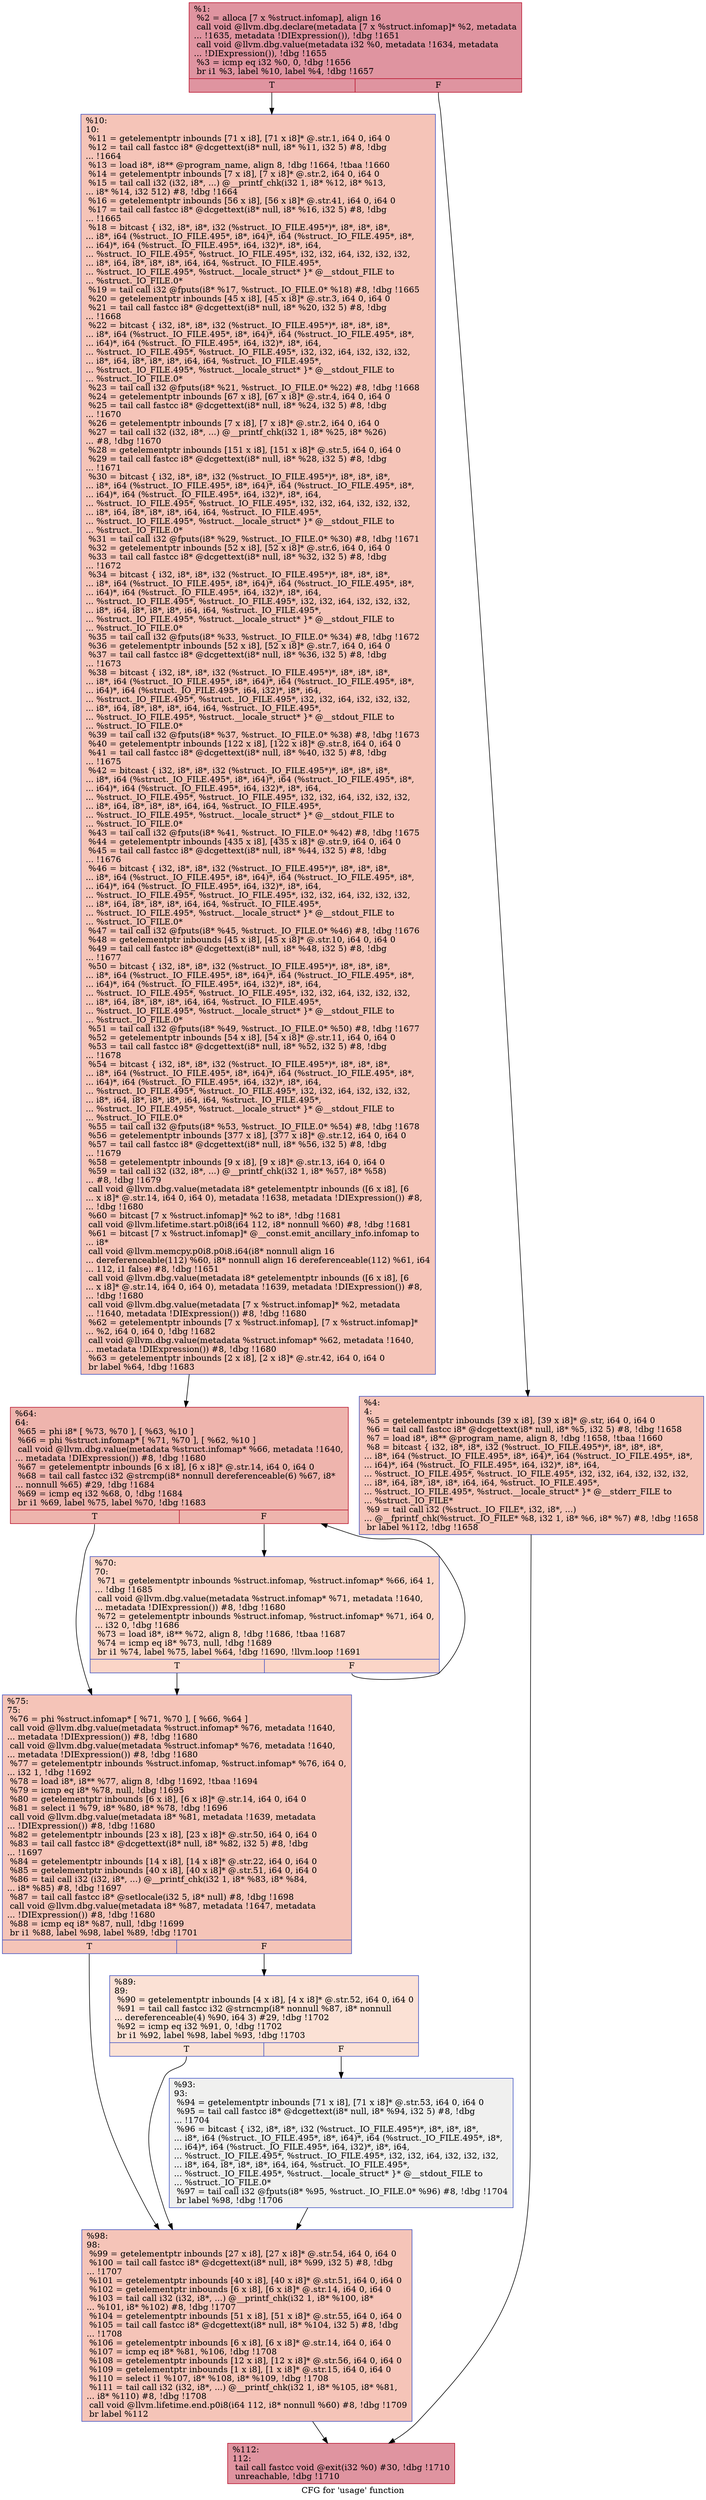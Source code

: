 digraph "CFG for 'usage' function" {
	label="CFG for 'usage' function";

	Node0x1476a30 [shape=record,color="#b70d28ff", style=filled, fillcolor="#b70d2870",label="{%1:\l  %2 = alloca [7 x %struct.infomap], align 16\l  call void @llvm.dbg.declare(metadata [7 x %struct.infomap]* %2, metadata\l... !1635, metadata !DIExpression()), !dbg !1651\l  call void @llvm.dbg.value(metadata i32 %0, metadata !1634, metadata\l... !DIExpression()), !dbg !1655\l  %3 = icmp eq i32 %0, 0, !dbg !1656\l  br i1 %3, label %10, label %4, !dbg !1657\l|{<s0>T|<s1>F}}"];
	Node0x1476a30:s0 -> Node0x14b5ee0;
	Node0x1476a30:s1 -> Node0x1476a80;
	Node0x1476a80 [shape=record,color="#3d50c3ff", style=filled, fillcolor="#e97a5f70",label="{%4:\l4:                                                \l  %5 = getelementptr inbounds [39 x i8], [39 x i8]* @.str, i64 0, i64 0\l  %6 = tail call fastcc i8* @dcgettext(i8* null, i8* %5, i32 5) #8, !dbg !1658\l  %7 = load i8*, i8** @program_name, align 8, !dbg !1658, !tbaa !1660\l  %8 = bitcast \{ i32, i8*, i8*, i32 (%struct._IO_FILE.495*)*, i8*, i8*, i8*,\l... i8*, i64 (%struct._IO_FILE.495*, i8*, i64)*, i64 (%struct._IO_FILE.495*, i8*,\l... i64)*, i64 (%struct._IO_FILE.495*, i64, i32)*, i8*, i64,\l... %struct._IO_FILE.495*, %struct._IO_FILE.495*, i32, i32, i64, i32, i32, i32,\l... i8*, i64, i8*, i8*, i8*, i64, i64, %struct._IO_FILE.495*,\l... %struct._IO_FILE.495*, %struct.__locale_struct* \}* @__stderr_FILE to\l... %struct._IO_FILE*\l  %9 = tail call i32 (%struct._IO_FILE*, i32, i8*, ...)\l... @__fprintf_chk(%struct._IO_FILE* %8, i32 1, i8* %6, i8* %7) #8, !dbg !1658\l  br label %112, !dbg !1658\l}"];
	Node0x1476a80 -> Node0x14b6110;
	Node0x14b5ee0 [shape=record,color="#3d50c3ff", style=filled, fillcolor="#e97a5f70",label="{%10:\l10:                                               \l  %11 = getelementptr inbounds [71 x i8], [71 x i8]* @.str.1, i64 0, i64 0\l  %12 = tail call fastcc i8* @dcgettext(i8* null, i8* %11, i32 5) #8, !dbg\l... !1664\l  %13 = load i8*, i8** @program_name, align 8, !dbg !1664, !tbaa !1660\l  %14 = getelementptr inbounds [7 x i8], [7 x i8]* @.str.2, i64 0, i64 0\l  %15 = tail call i32 (i32, i8*, ...) @__printf_chk(i32 1, i8* %12, i8* %13,\l... i8* %14, i32 512) #8, !dbg !1664\l  %16 = getelementptr inbounds [56 x i8], [56 x i8]* @.str.41, i64 0, i64 0\l  %17 = tail call fastcc i8* @dcgettext(i8* null, i8* %16, i32 5) #8, !dbg\l... !1665\l  %18 = bitcast \{ i32, i8*, i8*, i32 (%struct._IO_FILE.495*)*, i8*, i8*, i8*,\l... i8*, i64 (%struct._IO_FILE.495*, i8*, i64)*, i64 (%struct._IO_FILE.495*, i8*,\l... i64)*, i64 (%struct._IO_FILE.495*, i64, i32)*, i8*, i64,\l... %struct._IO_FILE.495*, %struct._IO_FILE.495*, i32, i32, i64, i32, i32, i32,\l... i8*, i64, i8*, i8*, i8*, i64, i64, %struct._IO_FILE.495*,\l... %struct._IO_FILE.495*, %struct.__locale_struct* \}* @__stdout_FILE to\l... %struct._IO_FILE.0*\l  %19 = tail call i32 @fputs(i8* %17, %struct._IO_FILE.0* %18) #8, !dbg !1665\l  %20 = getelementptr inbounds [45 x i8], [45 x i8]* @.str.3, i64 0, i64 0\l  %21 = tail call fastcc i8* @dcgettext(i8* null, i8* %20, i32 5) #8, !dbg\l... !1668\l  %22 = bitcast \{ i32, i8*, i8*, i32 (%struct._IO_FILE.495*)*, i8*, i8*, i8*,\l... i8*, i64 (%struct._IO_FILE.495*, i8*, i64)*, i64 (%struct._IO_FILE.495*, i8*,\l... i64)*, i64 (%struct._IO_FILE.495*, i64, i32)*, i8*, i64,\l... %struct._IO_FILE.495*, %struct._IO_FILE.495*, i32, i32, i64, i32, i32, i32,\l... i8*, i64, i8*, i8*, i8*, i64, i64, %struct._IO_FILE.495*,\l... %struct._IO_FILE.495*, %struct.__locale_struct* \}* @__stdout_FILE to\l... %struct._IO_FILE.0*\l  %23 = tail call i32 @fputs(i8* %21, %struct._IO_FILE.0* %22) #8, !dbg !1668\l  %24 = getelementptr inbounds [67 x i8], [67 x i8]* @.str.4, i64 0, i64 0\l  %25 = tail call fastcc i8* @dcgettext(i8* null, i8* %24, i32 5) #8, !dbg\l... !1670\l  %26 = getelementptr inbounds [7 x i8], [7 x i8]* @.str.2, i64 0, i64 0\l  %27 = tail call i32 (i32, i8*, ...) @__printf_chk(i32 1, i8* %25, i8* %26)\l... #8, !dbg !1670\l  %28 = getelementptr inbounds [151 x i8], [151 x i8]* @.str.5, i64 0, i64 0\l  %29 = tail call fastcc i8* @dcgettext(i8* null, i8* %28, i32 5) #8, !dbg\l... !1671\l  %30 = bitcast \{ i32, i8*, i8*, i32 (%struct._IO_FILE.495*)*, i8*, i8*, i8*,\l... i8*, i64 (%struct._IO_FILE.495*, i8*, i64)*, i64 (%struct._IO_FILE.495*, i8*,\l... i64)*, i64 (%struct._IO_FILE.495*, i64, i32)*, i8*, i64,\l... %struct._IO_FILE.495*, %struct._IO_FILE.495*, i32, i32, i64, i32, i32, i32,\l... i8*, i64, i8*, i8*, i8*, i64, i64, %struct._IO_FILE.495*,\l... %struct._IO_FILE.495*, %struct.__locale_struct* \}* @__stdout_FILE to\l... %struct._IO_FILE.0*\l  %31 = tail call i32 @fputs(i8* %29, %struct._IO_FILE.0* %30) #8, !dbg !1671\l  %32 = getelementptr inbounds [52 x i8], [52 x i8]* @.str.6, i64 0, i64 0\l  %33 = tail call fastcc i8* @dcgettext(i8* null, i8* %32, i32 5) #8, !dbg\l... !1672\l  %34 = bitcast \{ i32, i8*, i8*, i32 (%struct._IO_FILE.495*)*, i8*, i8*, i8*,\l... i8*, i64 (%struct._IO_FILE.495*, i8*, i64)*, i64 (%struct._IO_FILE.495*, i8*,\l... i64)*, i64 (%struct._IO_FILE.495*, i64, i32)*, i8*, i64,\l... %struct._IO_FILE.495*, %struct._IO_FILE.495*, i32, i32, i64, i32, i32, i32,\l... i8*, i64, i8*, i8*, i8*, i64, i64, %struct._IO_FILE.495*,\l... %struct._IO_FILE.495*, %struct.__locale_struct* \}* @__stdout_FILE to\l... %struct._IO_FILE.0*\l  %35 = tail call i32 @fputs(i8* %33, %struct._IO_FILE.0* %34) #8, !dbg !1672\l  %36 = getelementptr inbounds [52 x i8], [52 x i8]* @.str.7, i64 0, i64 0\l  %37 = tail call fastcc i8* @dcgettext(i8* null, i8* %36, i32 5) #8, !dbg\l... !1673\l  %38 = bitcast \{ i32, i8*, i8*, i32 (%struct._IO_FILE.495*)*, i8*, i8*, i8*,\l... i8*, i64 (%struct._IO_FILE.495*, i8*, i64)*, i64 (%struct._IO_FILE.495*, i8*,\l... i64)*, i64 (%struct._IO_FILE.495*, i64, i32)*, i8*, i64,\l... %struct._IO_FILE.495*, %struct._IO_FILE.495*, i32, i32, i64, i32, i32, i32,\l... i8*, i64, i8*, i8*, i8*, i64, i64, %struct._IO_FILE.495*,\l... %struct._IO_FILE.495*, %struct.__locale_struct* \}* @__stdout_FILE to\l... %struct._IO_FILE.0*\l  %39 = tail call i32 @fputs(i8* %37, %struct._IO_FILE.0* %38) #8, !dbg !1673\l  %40 = getelementptr inbounds [122 x i8], [122 x i8]* @.str.8, i64 0, i64 0\l  %41 = tail call fastcc i8* @dcgettext(i8* null, i8* %40, i32 5) #8, !dbg\l... !1675\l  %42 = bitcast \{ i32, i8*, i8*, i32 (%struct._IO_FILE.495*)*, i8*, i8*, i8*,\l... i8*, i64 (%struct._IO_FILE.495*, i8*, i64)*, i64 (%struct._IO_FILE.495*, i8*,\l... i64)*, i64 (%struct._IO_FILE.495*, i64, i32)*, i8*, i64,\l... %struct._IO_FILE.495*, %struct._IO_FILE.495*, i32, i32, i64, i32, i32, i32,\l... i8*, i64, i8*, i8*, i8*, i64, i64, %struct._IO_FILE.495*,\l... %struct._IO_FILE.495*, %struct.__locale_struct* \}* @__stdout_FILE to\l... %struct._IO_FILE.0*\l  %43 = tail call i32 @fputs(i8* %41, %struct._IO_FILE.0* %42) #8, !dbg !1675\l  %44 = getelementptr inbounds [435 x i8], [435 x i8]* @.str.9, i64 0, i64 0\l  %45 = tail call fastcc i8* @dcgettext(i8* null, i8* %44, i32 5) #8, !dbg\l... !1676\l  %46 = bitcast \{ i32, i8*, i8*, i32 (%struct._IO_FILE.495*)*, i8*, i8*, i8*,\l... i8*, i64 (%struct._IO_FILE.495*, i8*, i64)*, i64 (%struct._IO_FILE.495*, i8*,\l... i64)*, i64 (%struct._IO_FILE.495*, i64, i32)*, i8*, i64,\l... %struct._IO_FILE.495*, %struct._IO_FILE.495*, i32, i32, i64, i32, i32, i32,\l... i8*, i64, i8*, i8*, i8*, i64, i64, %struct._IO_FILE.495*,\l... %struct._IO_FILE.495*, %struct.__locale_struct* \}* @__stdout_FILE to\l... %struct._IO_FILE.0*\l  %47 = tail call i32 @fputs(i8* %45, %struct._IO_FILE.0* %46) #8, !dbg !1676\l  %48 = getelementptr inbounds [45 x i8], [45 x i8]* @.str.10, i64 0, i64 0\l  %49 = tail call fastcc i8* @dcgettext(i8* null, i8* %48, i32 5) #8, !dbg\l... !1677\l  %50 = bitcast \{ i32, i8*, i8*, i32 (%struct._IO_FILE.495*)*, i8*, i8*, i8*,\l... i8*, i64 (%struct._IO_FILE.495*, i8*, i64)*, i64 (%struct._IO_FILE.495*, i8*,\l... i64)*, i64 (%struct._IO_FILE.495*, i64, i32)*, i8*, i64,\l... %struct._IO_FILE.495*, %struct._IO_FILE.495*, i32, i32, i64, i32, i32, i32,\l... i8*, i64, i8*, i8*, i8*, i64, i64, %struct._IO_FILE.495*,\l... %struct._IO_FILE.495*, %struct.__locale_struct* \}* @__stdout_FILE to\l... %struct._IO_FILE.0*\l  %51 = tail call i32 @fputs(i8* %49, %struct._IO_FILE.0* %50) #8, !dbg !1677\l  %52 = getelementptr inbounds [54 x i8], [54 x i8]* @.str.11, i64 0, i64 0\l  %53 = tail call fastcc i8* @dcgettext(i8* null, i8* %52, i32 5) #8, !dbg\l... !1678\l  %54 = bitcast \{ i32, i8*, i8*, i32 (%struct._IO_FILE.495*)*, i8*, i8*, i8*,\l... i8*, i64 (%struct._IO_FILE.495*, i8*, i64)*, i64 (%struct._IO_FILE.495*, i8*,\l... i64)*, i64 (%struct._IO_FILE.495*, i64, i32)*, i8*, i64,\l... %struct._IO_FILE.495*, %struct._IO_FILE.495*, i32, i32, i64, i32, i32, i32,\l... i8*, i64, i8*, i8*, i8*, i64, i64, %struct._IO_FILE.495*,\l... %struct._IO_FILE.495*, %struct.__locale_struct* \}* @__stdout_FILE to\l... %struct._IO_FILE.0*\l  %55 = tail call i32 @fputs(i8* %53, %struct._IO_FILE.0* %54) #8, !dbg !1678\l  %56 = getelementptr inbounds [377 x i8], [377 x i8]* @.str.12, i64 0, i64 0\l  %57 = tail call fastcc i8* @dcgettext(i8* null, i8* %56, i32 5) #8, !dbg\l... !1679\l  %58 = getelementptr inbounds [9 x i8], [9 x i8]* @.str.13, i64 0, i64 0\l  %59 = tail call i32 (i32, i8*, ...) @__printf_chk(i32 1, i8* %57, i8* %58)\l... #8, !dbg !1679\l  call void @llvm.dbg.value(metadata i8* getelementptr inbounds ([6 x i8], [6\l... x i8]* @.str.14, i64 0, i64 0), metadata !1638, metadata !DIExpression()) #8,\l... !dbg !1680\l  %60 = bitcast [7 x %struct.infomap]* %2 to i8*, !dbg !1681\l  call void @llvm.lifetime.start.p0i8(i64 112, i8* nonnull %60) #8, !dbg !1681\l  %61 = bitcast [7 x %struct.infomap]* @__const.emit_ancillary_info.infomap to\l... i8*\l  call void @llvm.memcpy.p0i8.p0i8.i64(i8* nonnull align 16\l... dereferenceable(112) %60, i8* nonnull align 16 dereferenceable(112) %61, i64\l... 112, i1 false) #8, !dbg !1651\l  call void @llvm.dbg.value(metadata i8* getelementptr inbounds ([6 x i8], [6\l... x i8]* @.str.14, i64 0, i64 0), metadata !1639, metadata !DIExpression()) #8,\l... !dbg !1680\l  call void @llvm.dbg.value(metadata [7 x %struct.infomap]* %2, metadata\l... !1640, metadata !DIExpression()) #8, !dbg !1680\l  %62 = getelementptr inbounds [7 x %struct.infomap], [7 x %struct.infomap]*\l... %2, i64 0, i64 0, !dbg !1682\l  call void @llvm.dbg.value(metadata %struct.infomap* %62, metadata !1640,\l... metadata !DIExpression()) #8, !dbg !1680\l  %63 = getelementptr inbounds [2 x i8], [2 x i8]* @.str.42, i64 0, i64 0\l  br label %64, !dbg !1683\l}"];
	Node0x14b5ee0 -> Node0x14b5f30;
	Node0x14b5f30 [shape=record,color="#b70d28ff", style=filled, fillcolor="#d8564670",label="{%64:\l64:                                               \l  %65 = phi i8* [ %73, %70 ], [ %63, %10 ]\l  %66 = phi %struct.infomap* [ %71, %70 ], [ %62, %10 ]\l  call void @llvm.dbg.value(metadata %struct.infomap* %66, metadata !1640,\l... metadata !DIExpression()) #8, !dbg !1680\l  %67 = getelementptr inbounds [6 x i8], [6 x i8]* @.str.14, i64 0, i64 0\l  %68 = tail call fastcc i32 @strcmp(i8* nonnull dereferenceable(6) %67, i8*\l... nonnull %65) #29, !dbg !1684\l  %69 = icmp eq i32 %68, 0, !dbg !1684\l  br i1 %69, label %75, label %70, !dbg !1683\l|{<s0>T|<s1>F}}"];
	Node0x14b5f30:s0 -> Node0x14b5fd0;
	Node0x14b5f30:s1 -> Node0x14b5f80;
	Node0x14b5f80 [shape=record,color="#3d50c3ff", style=filled, fillcolor="#f5a08170",label="{%70:\l70:                                               \l  %71 = getelementptr inbounds %struct.infomap, %struct.infomap* %66, i64 1,\l... !dbg !1685\l  call void @llvm.dbg.value(metadata %struct.infomap* %71, metadata !1640,\l... metadata !DIExpression()) #8, !dbg !1680\l  %72 = getelementptr inbounds %struct.infomap, %struct.infomap* %71, i64 0,\l... i32 0, !dbg !1686\l  %73 = load i8*, i8** %72, align 8, !dbg !1686, !tbaa !1687\l  %74 = icmp eq i8* %73, null, !dbg !1689\l  br i1 %74, label %75, label %64, !dbg !1690, !llvm.loop !1691\l|{<s0>T|<s1>F}}"];
	Node0x14b5f80:s0 -> Node0x14b5fd0;
	Node0x14b5f80:s1 -> Node0x14b5f30;
	Node0x14b5fd0 [shape=record,color="#3d50c3ff", style=filled, fillcolor="#e97a5f70",label="{%75:\l75:                                               \l  %76 = phi %struct.infomap* [ %71, %70 ], [ %66, %64 ]\l  call void @llvm.dbg.value(metadata %struct.infomap* %76, metadata !1640,\l... metadata !DIExpression()) #8, !dbg !1680\l  call void @llvm.dbg.value(metadata %struct.infomap* %76, metadata !1640,\l... metadata !DIExpression()) #8, !dbg !1680\l  %77 = getelementptr inbounds %struct.infomap, %struct.infomap* %76, i64 0,\l... i32 1, !dbg !1692\l  %78 = load i8*, i8** %77, align 8, !dbg !1692, !tbaa !1694\l  %79 = icmp eq i8* %78, null, !dbg !1695\l  %80 = getelementptr inbounds [6 x i8], [6 x i8]* @.str.14, i64 0, i64 0\l  %81 = select i1 %79, i8* %80, i8* %78, !dbg !1696\l  call void @llvm.dbg.value(metadata i8* %81, metadata !1639, metadata\l... !DIExpression()) #8, !dbg !1680\l  %82 = getelementptr inbounds [23 x i8], [23 x i8]* @.str.50, i64 0, i64 0\l  %83 = tail call fastcc i8* @dcgettext(i8* null, i8* %82, i32 5) #8, !dbg\l... !1697\l  %84 = getelementptr inbounds [14 x i8], [14 x i8]* @.str.22, i64 0, i64 0\l  %85 = getelementptr inbounds [40 x i8], [40 x i8]* @.str.51, i64 0, i64 0\l  %86 = tail call i32 (i32, i8*, ...) @__printf_chk(i32 1, i8* %83, i8* %84,\l... i8* %85) #8, !dbg !1697\l  %87 = tail call fastcc i8* @setlocale(i32 5, i8* null) #8, !dbg !1698\l  call void @llvm.dbg.value(metadata i8* %87, metadata !1647, metadata\l... !DIExpression()) #8, !dbg !1680\l  %88 = icmp eq i8* %87, null, !dbg !1699\l  br i1 %88, label %98, label %89, !dbg !1701\l|{<s0>T|<s1>F}}"];
	Node0x14b5fd0:s0 -> Node0x14b60c0;
	Node0x14b5fd0:s1 -> Node0x14b6020;
	Node0x14b6020 [shape=record,color="#3d50c3ff", style=filled, fillcolor="#f7bca170",label="{%89:\l89:                                               \l  %90 = getelementptr inbounds [4 x i8], [4 x i8]* @.str.52, i64 0, i64 0\l  %91 = tail call fastcc i32 @strncmp(i8* nonnull %87, i8* nonnull\l... dereferenceable(4) %90, i64 3) #29, !dbg !1702\l  %92 = icmp eq i32 %91, 0, !dbg !1702\l  br i1 %92, label %98, label %93, !dbg !1703\l|{<s0>T|<s1>F}}"];
	Node0x14b6020:s0 -> Node0x14b60c0;
	Node0x14b6020:s1 -> Node0x14b6070;
	Node0x14b6070 [shape=record,color="#3d50c3ff", style=filled, fillcolor="#dedcdb70",label="{%93:\l93:                                               \l  %94 = getelementptr inbounds [71 x i8], [71 x i8]* @.str.53, i64 0, i64 0\l  %95 = tail call fastcc i8* @dcgettext(i8* null, i8* %94, i32 5) #8, !dbg\l... !1704\l  %96 = bitcast \{ i32, i8*, i8*, i32 (%struct._IO_FILE.495*)*, i8*, i8*, i8*,\l... i8*, i64 (%struct._IO_FILE.495*, i8*, i64)*, i64 (%struct._IO_FILE.495*, i8*,\l... i64)*, i64 (%struct._IO_FILE.495*, i64, i32)*, i8*, i64,\l... %struct._IO_FILE.495*, %struct._IO_FILE.495*, i32, i32, i64, i32, i32, i32,\l... i8*, i64, i8*, i8*, i8*, i64, i64, %struct._IO_FILE.495*,\l... %struct._IO_FILE.495*, %struct.__locale_struct* \}* @__stdout_FILE to\l... %struct._IO_FILE.0*\l  %97 = tail call i32 @fputs(i8* %95, %struct._IO_FILE.0* %96) #8, !dbg !1704\l  br label %98, !dbg !1706\l}"];
	Node0x14b6070 -> Node0x14b60c0;
	Node0x14b60c0 [shape=record,color="#3d50c3ff", style=filled, fillcolor="#e97a5f70",label="{%98:\l98:                                               \l  %99 = getelementptr inbounds [27 x i8], [27 x i8]* @.str.54, i64 0, i64 0\l  %100 = tail call fastcc i8* @dcgettext(i8* null, i8* %99, i32 5) #8, !dbg\l... !1707\l  %101 = getelementptr inbounds [40 x i8], [40 x i8]* @.str.51, i64 0, i64 0\l  %102 = getelementptr inbounds [6 x i8], [6 x i8]* @.str.14, i64 0, i64 0\l  %103 = tail call i32 (i32, i8*, ...) @__printf_chk(i32 1, i8* %100, i8*\l... %101, i8* %102) #8, !dbg !1707\l  %104 = getelementptr inbounds [51 x i8], [51 x i8]* @.str.55, i64 0, i64 0\l  %105 = tail call fastcc i8* @dcgettext(i8* null, i8* %104, i32 5) #8, !dbg\l... !1708\l  %106 = getelementptr inbounds [6 x i8], [6 x i8]* @.str.14, i64 0, i64 0\l  %107 = icmp eq i8* %81, %106, !dbg !1708\l  %108 = getelementptr inbounds [12 x i8], [12 x i8]* @.str.56, i64 0, i64 0\l  %109 = getelementptr inbounds [1 x i8], [1 x i8]* @.str.15, i64 0, i64 0\l  %110 = select i1 %107, i8* %108, i8* %109, !dbg !1708\l  %111 = tail call i32 (i32, i8*, ...) @__printf_chk(i32 1, i8* %105, i8* %81,\l... i8* %110) #8, !dbg !1708\l  call void @llvm.lifetime.end.p0i8(i64 112, i8* nonnull %60) #8, !dbg !1709\l  br label %112\l}"];
	Node0x14b60c0 -> Node0x14b6110;
	Node0x14b6110 [shape=record,color="#b70d28ff", style=filled, fillcolor="#b70d2870",label="{%112:\l112:                                              \l  tail call fastcc void @exit(i32 %0) #30, !dbg !1710\l  unreachable, !dbg !1710\l}"];
}
